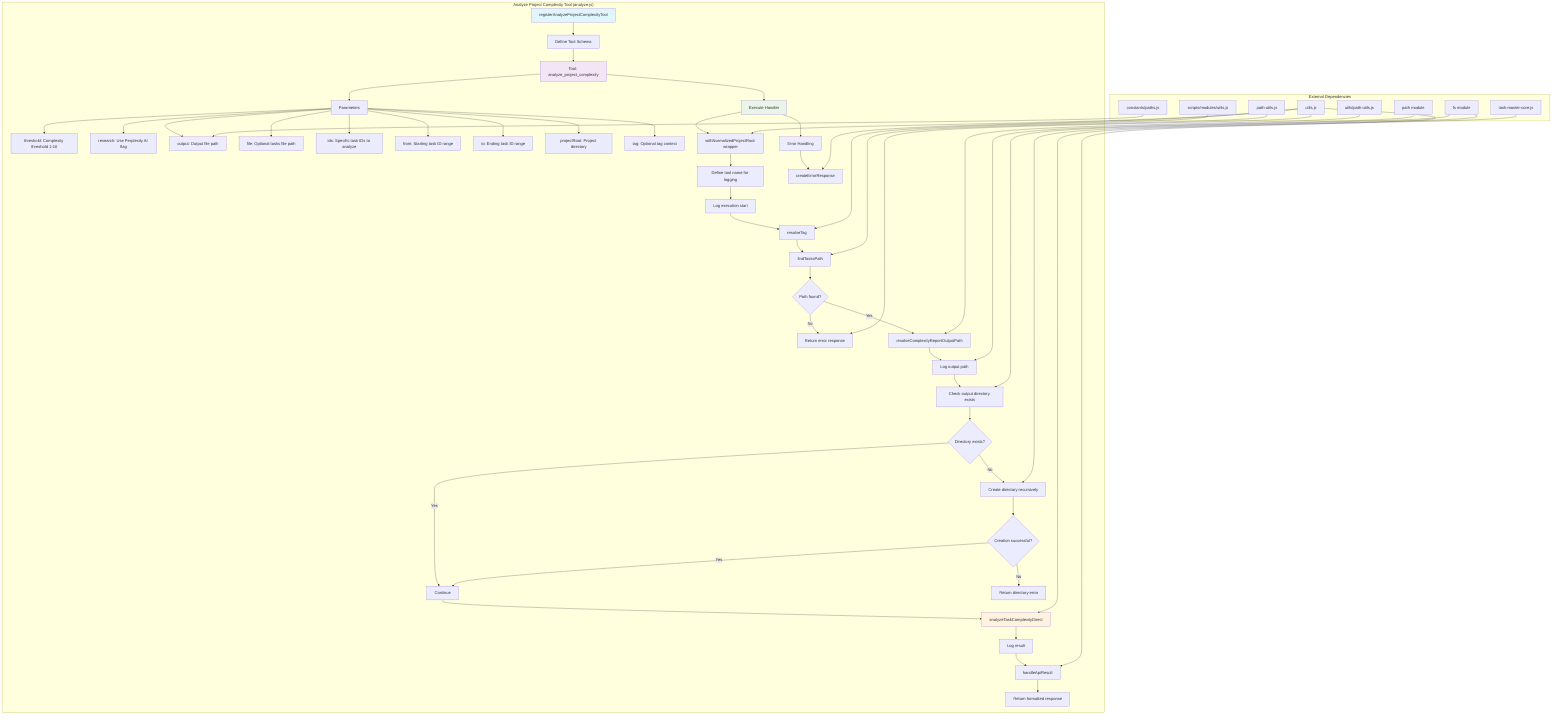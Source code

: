 graph TB
    subgraph "Analyze Project Complexity Tool (analyze.js)"
        A[registerAnalyzeProjectComplexityTool] --> B[Define Tool Schema]
        B --> C[Tool: analyze_project_complexity]
        
        C --> D[Parameters]
        D --> E[threshold: Complexity threshold 1-10]
        D --> F[research: Use Perplexity AI flag]
        D --> G[output: Output file path]
        D --> H[file: Optional tasks file path]
        D --> I[ids: Specific task IDs to analyze]
        D --> J[from: Starting task ID range]
        D --> K[to: Ending task ID range]
        D --> L[projectRoot: Project directory]
        D --> M[tag: Optional tag context]
        
        C --> N[Execute Handler]
        N --> O[withNormalizedProjectRoot wrapper]
        O --> P[Define tool name for logging]
        P --> Q[Log execution start]
        Q --> R[resolveTag]
        R --> S[findTasksPath]
        S --> T{Path found?}
        
        T -->|No| U[Return error response]
        T -->|Yes| V[resolveComplexityReportOutputPath]
        
        V --> W[Log output path]
        W --> X[Check output directory exists]
        X --> Y{Directory exists?}
        
        Y -->|No| Z[Create directory recursively]
        Y -->|Yes| AA[Continue]
        Z --> BB{Creation successful?}
        
        BB -->|No| CC[Return directory error]
        BB -->|Yes| AA
        
        AA --> DD[analyzeTaskComplexityDirect]
        DD --> EE[Log result]
        EE --> FF[handleApiResult]
        FF --> GG[Return formatted response]
        
        N --> HH[Error Handling]
        HH --> II[createErrorResponse]
    end
    
    subgraph "External Dependencies"
        JJ[utils.js]
        KK[task-master-core.js]
        LL[path-utils.js]
        MM[scripts/modules/utils.js]
        NN[constants/paths.js]
        OO[utils/path-utils.js]
        PP[fs module]
        QQ[path module]
    end
    
    JJ --> O
    JJ --> U
    JJ --> FF
    JJ --> II
    KK --> DD
    LL --> S
    MM --> R
    NN --> G
    OO --> V
    PP --> X
    PP --> Z
    QQ --> W
    
    style A fill:#e1f5fe
    style C fill:#f3e5f5
    style N fill:#e8f5e8
    style DD fill:#fff3e0
